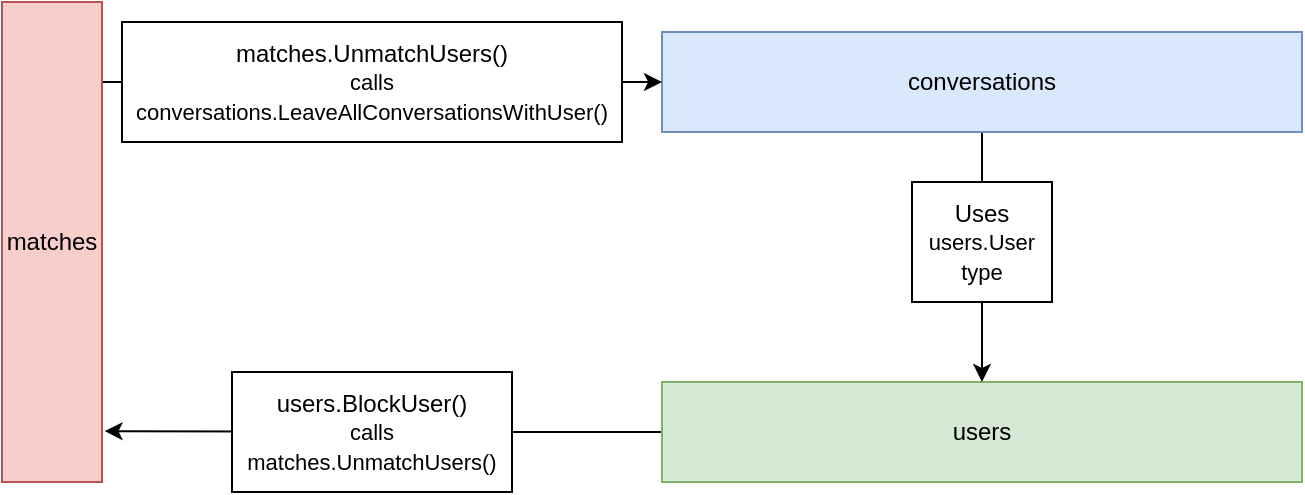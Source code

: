 <mxfile version="21.8.2" type="device">
  <diagram name="Page-1" id="2SI0OX8r4eWjSZy40Sfn">
    <mxGraphModel dx="819" dy="401" grid="1" gridSize="10" guides="1" tooltips="1" connect="1" arrows="1" fold="1" page="1" pageScale="1" pageWidth="827" pageHeight="1169" math="0" shadow="0">
      <root>
        <mxCell id="0" />
        <mxCell id="1" parent="0" />
        <mxCell id="MWSFb5kmvH6xcf6oEVto-11" style="edgeStyle=orthogonalEdgeStyle;rounded=0;orthogonalLoop=1;jettySize=auto;html=1;entryX=1.026;entryY=0.894;entryDx=0;entryDy=0;entryPerimeter=0;" edge="1" parent="1" source="MWSFb5kmvH6xcf6oEVto-1" target="MWSFb5kmvH6xcf6oEVto-10">
          <mxGeometry relative="1" as="geometry">
            <Array as="points" />
          </mxGeometry>
        </mxCell>
        <mxCell id="MWSFb5kmvH6xcf6oEVto-1" value="users" style="rounded=0;whiteSpace=wrap;html=1;fillColor=#d5e8d4;strokeColor=#82b366;" vertex="1" parent="1">
          <mxGeometry x="330" y="470" width="320" height="50" as="geometry" />
        </mxCell>
        <mxCell id="MWSFb5kmvH6xcf6oEVto-7" style="edgeStyle=orthogonalEdgeStyle;rounded=0;orthogonalLoop=1;jettySize=auto;html=1;exitX=0.5;exitY=1;exitDx=0;exitDy=0;entryX=0.5;entryY=0;entryDx=0;entryDy=0;" edge="1" parent="1" source="MWSFb5kmvH6xcf6oEVto-2" target="MWSFb5kmvH6xcf6oEVto-1">
          <mxGeometry relative="1" as="geometry" />
        </mxCell>
        <mxCell id="MWSFb5kmvH6xcf6oEVto-2" value="conversations" style="rounded=0;whiteSpace=wrap;html=1;fillColor=#dae8fc;strokeColor=#6c8ebf;" vertex="1" parent="1">
          <mxGeometry x="330" y="295" width="320" height="50" as="geometry" />
        </mxCell>
        <mxCell id="MWSFb5kmvH6xcf6oEVto-22" style="edgeStyle=orthogonalEdgeStyle;rounded=0;orthogonalLoop=1;jettySize=auto;html=1;" edge="1" parent="1" source="MWSFb5kmvH6xcf6oEVto-10" target="MWSFb5kmvH6xcf6oEVto-2">
          <mxGeometry relative="1" as="geometry">
            <Array as="points">
              <mxPoint x="260" y="320" />
              <mxPoint x="260" y="320" />
            </Array>
          </mxGeometry>
        </mxCell>
        <mxCell id="MWSFb5kmvH6xcf6oEVto-10" value="matches" style="rounded=0;whiteSpace=wrap;html=1;fillColor=#f8cecc;strokeColor=#b85450;" vertex="1" parent="1">
          <mxGeometry y="280" width="50" height="240" as="geometry" />
        </mxCell>
        <mxCell id="MWSFb5kmvH6xcf6oEVto-15" value="Uses&lt;br style=&quot;border-color: var(--border-color); font-size: 11px;&quot;&gt;&lt;span style=&quot;font-size: 11px; background-color: rgb(255, 255, 255);&quot;&gt;users.User&lt;/span&gt;&lt;br style=&quot;border-color: var(--border-color); font-size: 11px;&quot;&gt;&lt;span style=&quot;font-size: 11px; background-color: rgb(255, 255, 255);&quot;&gt;type&lt;/span&gt;" style="rounded=0;whiteSpace=wrap;html=1;" vertex="1" parent="1">
          <mxGeometry x="455" y="370" width="70" height="60" as="geometry" />
        </mxCell>
        <mxCell id="MWSFb5kmvH6xcf6oEVto-16" value="matches.UnmatchUsers()&lt;br style=&quot;border-color: var(--border-color); font-size: 11px;&quot;&gt;&lt;span style=&quot;font-size: 11px; background-color: rgb(255, 255, 255);&quot;&gt;calls&lt;/span&gt;&lt;br style=&quot;border-color: var(--border-color); font-size: 11px;&quot;&gt;&lt;span style=&quot;font-size: 11px; background-color: rgb(255, 255, 255);&quot;&gt;conversations.LeaveAllConversationsWithUser()&lt;/span&gt;" style="rounded=0;whiteSpace=wrap;html=1;" vertex="1" parent="1">
          <mxGeometry x="60" y="290" width="250" height="60" as="geometry" />
        </mxCell>
        <mxCell id="MWSFb5kmvH6xcf6oEVto-17" value="users.BlockUser()&lt;br style=&quot;border-color: var(--border-color); font-size: 11px;&quot;&gt;&lt;span style=&quot;font-size: 11px;&quot;&gt;calls&lt;/span&gt;&lt;br style=&quot;border-color: var(--border-color); font-size: 11px;&quot;&gt;&lt;span style=&quot;font-size: 11px;&quot;&gt;matches.UnmatchUsers()&lt;/span&gt;" style="rounded=0;whiteSpace=wrap;html=1;" vertex="1" parent="1">
          <mxGeometry x="115" y="465" width="140" height="60" as="geometry" />
        </mxCell>
      </root>
    </mxGraphModel>
  </diagram>
</mxfile>
